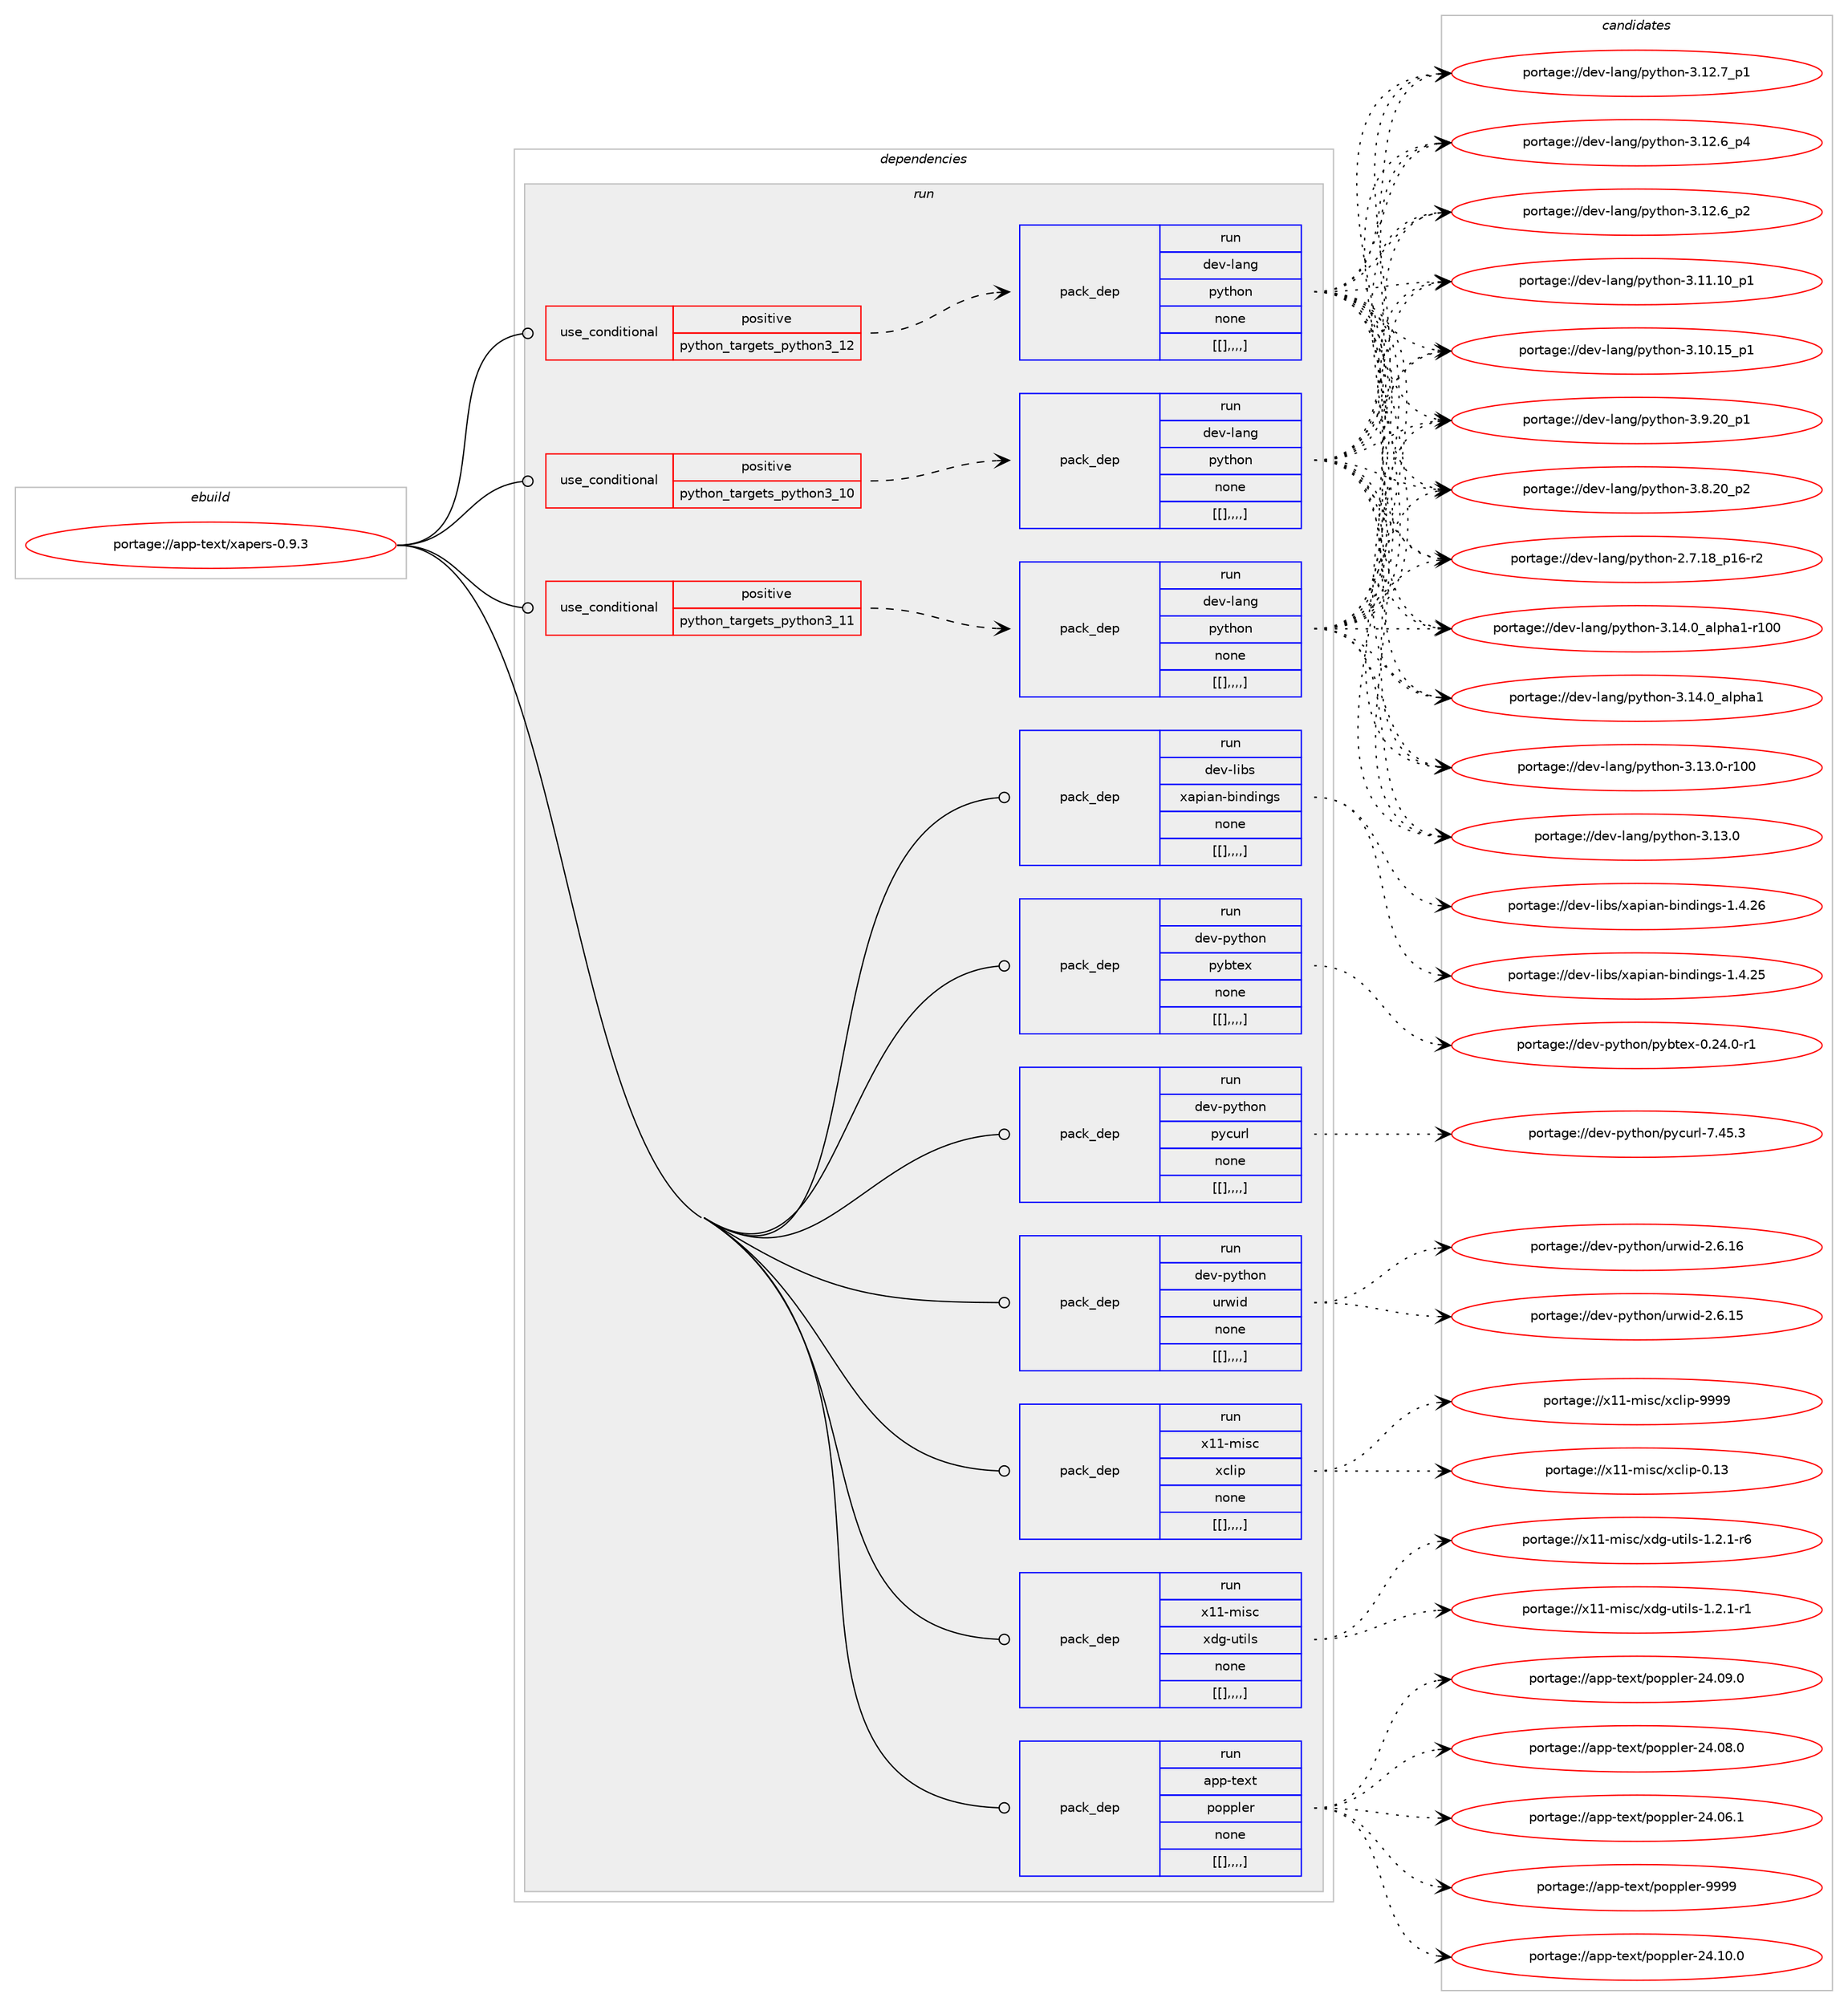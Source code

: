 digraph prolog {

# *************
# Graph options
# *************

newrank=true;
concentrate=true;
compound=true;
graph [rankdir=LR,fontname=Helvetica,fontsize=10,ranksep=1.5];#, ranksep=2.5, nodesep=0.2];
edge  [arrowhead=vee];
node  [fontname=Helvetica,fontsize=10];

# **********
# The ebuild
# **********

subgraph cluster_leftcol {
color=gray;
label=<<i>ebuild</i>>;
id [label="portage://app-text/xapers-0.9.3", color=red, width=4, href="../app-text/xapers-0.9.3.svg"];
}

# ****************
# The dependencies
# ****************

subgraph cluster_midcol {
color=gray;
label=<<i>dependencies</i>>;
subgraph cluster_compile {
fillcolor="#eeeeee";
style=filled;
label=<<i>compile</i>>;
}
subgraph cluster_compileandrun {
fillcolor="#eeeeee";
style=filled;
label=<<i>compile and run</i>>;
}
subgraph cluster_run {
fillcolor="#eeeeee";
style=filled;
label=<<i>run</i>>;
subgraph cond17280 {
dependency61869 [label=<<TABLE BORDER="0" CELLBORDER="1" CELLSPACING="0" CELLPADDING="4"><TR><TD ROWSPAN="3" CELLPADDING="10">use_conditional</TD></TR><TR><TD>positive</TD></TR><TR><TD>python_targets_python3_10</TD></TR></TABLE>>, shape=none, color=red];
subgraph pack44023 {
dependency61892 [label=<<TABLE BORDER="0" CELLBORDER="1" CELLSPACING="0" CELLPADDING="4" WIDTH="220"><TR><TD ROWSPAN="6" CELLPADDING="30">pack_dep</TD></TR><TR><TD WIDTH="110">run</TD></TR><TR><TD>dev-lang</TD></TR><TR><TD>python</TD></TR><TR><TD>none</TD></TR><TR><TD>[[],,,,]</TD></TR></TABLE>>, shape=none, color=blue];
}
dependency61869:e -> dependency61892:w [weight=20,style="dashed",arrowhead="vee"];
}
id:e -> dependency61869:w [weight=20,style="solid",arrowhead="odot"];
subgraph cond17289 {
dependency61939 [label=<<TABLE BORDER="0" CELLBORDER="1" CELLSPACING="0" CELLPADDING="4"><TR><TD ROWSPAN="3" CELLPADDING="10">use_conditional</TD></TR><TR><TD>positive</TD></TR><TR><TD>python_targets_python3_11</TD></TR></TABLE>>, shape=none, color=red];
subgraph pack44089 {
dependency61960 [label=<<TABLE BORDER="0" CELLBORDER="1" CELLSPACING="0" CELLPADDING="4" WIDTH="220"><TR><TD ROWSPAN="6" CELLPADDING="30">pack_dep</TD></TR><TR><TD WIDTH="110">run</TD></TR><TR><TD>dev-lang</TD></TR><TR><TD>python</TD></TR><TR><TD>none</TD></TR><TR><TD>[[],,,,]</TD></TR></TABLE>>, shape=none, color=blue];
}
dependency61939:e -> dependency61960:w [weight=20,style="dashed",arrowhead="vee"];
}
id:e -> dependency61939:w [weight=20,style="solid",arrowhead="odot"];
subgraph cond17307 {
dependency62055 [label=<<TABLE BORDER="0" CELLBORDER="1" CELLSPACING="0" CELLPADDING="4"><TR><TD ROWSPAN="3" CELLPADDING="10">use_conditional</TD></TR><TR><TD>positive</TD></TR><TR><TD>python_targets_python3_12</TD></TR></TABLE>>, shape=none, color=red];
subgraph pack44160 {
dependency62057 [label=<<TABLE BORDER="0" CELLBORDER="1" CELLSPACING="0" CELLPADDING="4" WIDTH="220"><TR><TD ROWSPAN="6" CELLPADDING="30">pack_dep</TD></TR><TR><TD WIDTH="110">run</TD></TR><TR><TD>dev-lang</TD></TR><TR><TD>python</TD></TR><TR><TD>none</TD></TR><TR><TD>[[],,,,]</TD></TR></TABLE>>, shape=none, color=blue];
}
dependency62055:e -> dependency62057:w [weight=20,style="dashed",arrowhead="vee"];
}
id:e -> dependency62055:w [weight=20,style="solid",arrowhead="odot"];
subgraph pack44164 {
dependency62077 [label=<<TABLE BORDER="0" CELLBORDER="1" CELLSPACING="0" CELLPADDING="4" WIDTH="220"><TR><TD ROWSPAN="6" CELLPADDING="30">pack_dep</TD></TR><TR><TD WIDTH="110">run</TD></TR><TR><TD>app-text</TD></TR><TR><TD>poppler</TD></TR><TR><TD>none</TD></TR><TR><TD>[[],,,,]</TD></TR></TABLE>>, shape=none, color=blue];
}
id:e -> dependency62077:w [weight=20,style="solid",arrowhead="odot"];
subgraph pack44186 {
dependency62080 [label=<<TABLE BORDER="0" CELLBORDER="1" CELLSPACING="0" CELLPADDING="4" WIDTH="220"><TR><TD ROWSPAN="6" CELLPADDING="30">pack_dep</TD></TR><TR><TD WIDTH="110">run</TD></TR><TR><TD>dev-libs</TD></TR><TR><TD>xapian-bindings</TD></TR><TR><TD>none</TD></TR><TR><TD>[[],,,,]</TD></TR></TABLE>>, shape=none, color=blue];
}
id:e -> dependency62080:w [weight=20,style="solid",arrowhead="odot"];
subgraph pack44188 {
dependency62083 [label=<<TABLE BORDER="0" CELLBORDER="1" CELLSPACING="0" CELLPADDING="4" WIDTH="220"><TR><TD ROWSPAN="6" CELLPADDING="30">pack_dep</TD></TR><TR><TD WIDTH="110">run</TD></TR><TR><TD>dev-python</TD></TR><TR><TD>pybtex</TD></TR><TR><TD>none</TD></TR><TR><TD>[[],,,,]</TD></TR></TABLE>>, shape=none, color=blue];
}
id:e -> dependency62083:w [weight=20,style="solid",arrowhead="odot"];
subgraph pack44219 {
dependency62131 [label=<<TABLE BORDER="0" CELLBORDER="1" CELLSPACING="0" CELLPADDING="4" WIDTH="220"><TR><TD ROWSPAN="6" CELLPADDING="30">pack_dep</TD></TR><TR><TD WIDTH="110">run</TD></TR><TR><TD>dev-python</TD></TR><TR><TD>pycurl</TD></TR><TR><TD>none</TD></TR><TR><TD>[[],,,,]</TD></TR></TABLE>>, shape=none, color=blue];
}
id:e -> dependency62131:w [weight=20,style="solid",arrowhead="odot"];
subgraph pack44226 {
dependency62139 [label=<<TABLE BORDER="0" CELLBORDER="1" CELLSPACING="0" CELLPADDING="4" WIDTH="220"><TR><TD ROWSPAN="6" CELLPADDING="30">pack_dep</TD></TR><TR><TD WIDTH="110">run</TD></TR><TR><TD>dev-python</TD></TR><TR><TD>urwid</TD></TR><TR><TD>none</TD></TR><TR><TD>[[],,,,]</TD></TR></TABLE>>, shape=none, color=blue];
}
id:e -> dependency62139:w [weight=20,style="solid",arrowhead="odot"];
subgraph pack44261 {
dependency62179 [label=<<TABLE BORDER="0" CELLBORDER="1" CELLSPACING="0" CELLPADDING="4" WIDTH="220"><TR><TD ROWSPAN="6" CELLPADDING="30">pack_dep</TD></TR><TR><TD WIDTH="110">run</TD></TR><TR><TD>x11-misc</TD></TR><TR><TD>xclip</TD></TR><TR><TD>none</TD></TR><TR><TD>[[],,,,]</TD></TR></TABLE>>, shape=none, color=blue];
}
id:e -> dependency62179:w [weight=20,style="solid",arrowhead="odot"];
subgraph pack44277 {
dependency62226 [label=<<TABLE BORDER="0" CELLBORDER="1" CELLSPACING="0" CELLPADDING="4" WIDTH="220"><TR><TD ROWSPAN="6" CELLPADDING="30">pack_dep</TD></TR><TR><TD WIDTH="110">run</TD></TR><TR><TD>x11-misc</TD></TR><TR><TD>xdg-utils</TD></TR><TR><TD>none</TD></TR><TR><TD>[[],,,,]</TD></TR></TABLE>>, shape=none, color=blue];
}
id:e -> dependency62226:w [weight=20,style="solid",arrowhead="odot"];
}
}

# **************
# The candidates
# **************

subgraph cluster_choices {
rank=same;
color=gray;
label=<<i>candidates</i>>;

subgraph choice42558 {
color=black;
nodesep=1;
choice100101118451089711010347112121116104111110455146495246489597108112104974945114494848 [label="portage://dev-lang/python-3.14.0_alpha1-r100", color=red, width=4,href="../dev-lang/python-3.14.0_alpha1-r100.svg"];
choice1001011184510897110103471121211161041111104551464952464895971081121049749 [label="portage://dev-lang/python-3.14.0_alpha1", color=red, width=4,href="../dev-lang/python-3.14.0_alpha1.svg"];
choice1001011184510897110103471121211161041111104551464951464845114494848 [label="portage://dev-lang/python-3.13.0-r100", color=red, width=4,href="../dev-lang/python-3.13.0-r100.svg"];
choice10010111845108971101034711212111610411111045514649514648 [label="portage://dev-lang/python-3.13.0", color=red, width=4,href="../dev-lang/python-3.13.0.svg"];
choice100101118451089711010347112121116104111110455146495046559511249 [label="portage://dev-lang/python-3.12.7_p1", color=red, width=4,href="../dev-lang/python-3.12.7_p1.svg"];
choice100101118451089711010347112121116104111110455146495046549511252 [label="portage://dev-lang/python-3.12.6_p4", color=red, width=4,href="../dev-lang/python-3.12.6_p4.svg"];
choice100101118451089711010347112121116104111110455146495046549511250 [label="portage://dev-lang/python-3.12.6_p2", color=red, width=4,href="../dev-lang/python-3.12.6_p2.svg"];
choice10010111845108971101034711212111610411111045514649494649489511249 [label="portage://dev-lang/python-3.11.10_p1", color=red, width=4,href="../dev-lang/python-3.11.10_p1.svg"];
choice10010111845108971101034711212111610411111045514649484649539511249 [label="portage://dev-lang/python-3.10.15_p1", color=red, width=4,href="../dev-lang/python-3.10.15_p1.svg"];
choice100101118451089711010347112121116104111110455146574650489511249 [label="portage://dev-lang/python-3.9.20_p1", color=red, width=4,href="../dev-lang/python-3.9.20_p1.svg"];
choice100101118451089711010347112121116104111110455146564650489511250 [label="portage://dev-lang/python-3.8.20_p2", color=red, width=4,href="../dev-lang/python-3.8.20_p2.svg"];
choice100101118451089711010347112121116104111110455046554649569511249544511450 [label="portage://dev-lang/python-2.7.18_p16-r2", color=red, width=4,href="../dev-lang/python-2.7.18_p16-r2.svg"];
dependency61892:e -> choice100101118451089711010347112121116104111110455146495246489597108112104974945114494848:w [style=dotted,weight="100"];
dependency61892:e -> choice1001011184510897110103471121211161041111104551464952464895971081121049749:w [style=dotted,weight="100"];
dependency61892:e -> choice1001011184510897110103471121211161041111104551464951464845114494848:w [style=dotted,weight="100"];
dependency61892:e -> choice10010111845108971101034711212111610411111045514649514648:w [style=dotted,weight="100"];
dependency61892:e -> choice100101118451089711010347112121116104111110455146495046559511249:w [style=dotted,weight="100"];
dependency61892:e -> choice100101118451089711010347112121116104111110455146495046549511252:w [style=dotted,weight="100"];
dependency61892:e -> choice100101118451089711010347112121116104111110455146495046549511250:w [style=dotted,weight="100"];
dependency61892:e -> choice10010111845108971101034711212111610411111045514649494649489511249:w [style=dotted,weight="100"];
dependency61892:e -> choice10010111845108971101034711212111610411111045514649484649539511249:w [style=dotted,weight="100"];
dependency61892:e -> choice100101118451089711010347112121116104111110455146574650489511249:w [style=dotted,weight="100"];
dependency61892:e -> choice100101118451089711010347112121116104111110455146564650489511250:w [style=dotted,weight="100"];
dependency61892:e -> choice100101118451089711010347112121116104111110455046554649569511249544511450:w [style=dotted,weight="100"];
}
subgraph choice42566 {
color=black;
nodesep=1;
choice100101118451089711010347112121116104111110455146495246489597108112104974945114494848 [label="portage://dev-lang/python-3.14.0_alpha1-r100", color=red, width=4,href="../dev-lang/python-3.14.0_alpha1-r100.svg"];
choice1001011184510897110103471121211161041111104551464952464895971081121049749 [label="portage://dev-lang/python-3.14.0_alpha1", color=red, width=4,href="../dev-lang/python-3.14.0_alpha1.svg"];
choice1001011184510897110103471121211161041111104551464951464845114494848 [label="portage://dev-lang/python-3.13.0-r100", color=red, width=4,href="../dev-lang/python-3.13.0-r100.svg"];
choice10010111845108971101034711212111610411111045514649514648 [label="portage://dev-lang/python-3.13.0", color=red, width=4,href="../dev-lang/python-3.13.0.svg"];
choice100101118451089711010347112121116104111110455146495046559511249 [label="portage://dev-lang/python-3.12.7_p1", color=red, width=4,href="../dev-lang/python-3.12.7_p1.svg"];
choice100101118451089711010347112121116104111110455146495046549511252 [label="portage://dev-lang/python-3.12.6_p4", color=red, width=4,href="../dev-lang/python-3.12.6_p4.svg"];
choice100101118451089711010347112121116104111110455146495046549511250 [label="portage://dev-lang/python-3.12.6_p2", color=red, width=4,href="../dev-lang/python-3.12.6_p2.svg"];
choice10010111845108971101034711212111610411111045514649494649489511249 [label="portage://dev-lang/python-3.11.10_p1", color=red, width=4,href="../dev-lang/python-3.11.10_p1.svg"];
choice10010111845108971101034711212111610411111045514649484649539511249 [label="portage://dev-lang/python-3.10.15_p1", color=red, width=4,href="../dev-lang/python-3.10.15_p1.svg"];
choice100101118451089711010347112121116104111110455146574650489511249 [label="portage://dev-lang/python-3.9.20_p1", color=red, width=4,href="../dev-lang/python-3.9.20_p1.svg"];
choice100101118451089711010347112121116104111110455146564650489511250 [label="portage://dev-lang/python-3.8.20_p2", color=red, width=4,href="../dev-lang/python-3.8.20_p2.svg"];
choice100101118451089711010347112121116104111110455046554649569511249544511450 [label="portage://dev-lang/python-2.7.18_p16-r2", color=red, width=4,href="../dev-lang/python-2.7.18_p16-r2.svg"];
dependency61960:e -> choice100101118451089711010347112121116104111110455146495246489597108112104974945114494848:w [style=dotted,weight="100"];
dependency61960:e -> choice1001011184510897110103471121211161041111104551464952464895971081121049749:w [style=dotted,weight="100"];
dependency61960:e -> choice1001011184510897110103471121211161041111104551464951464845114494848:w [style=dotted,weight="100"];
dependency61960:e -> choice10010111845108971101034711212111610411111045514649514648:w [style=dotted,weight="100"];
dependency61960:e -> choice100101118451089711010347112121116104111110455146495046559511249:w [style=dotted,weight="100"];
dependency61960:e -> choice100101118451089711010347112121116104111110455146495046549511252:w [style=dotted,weight="100"];
dependency61960:e -> choice100101118451089711010347112121116104111110455146495046549511250:w [style=dotted,weight="100"];
dependency61960:e -> choice10010111845108971101034711212111610411111045514649494649489511249:w [style=dotted,weight="100"];
dependency61960:e -> choice10010111845108971101034711212111610411111045514649484649539511249:w [style=dotted,weight="100"];
dependency61960:e -> choice100101118451089711010347112121116104111110455146574650489511249:w [style=dotted,weight="100"];
dependency61960:e -> choice100101118451089711010347112121116104111110455146564650489511250:w [style=dotted,weight="100"];
dependency61960:e -> choice100101118451089711010347112121116104111110455046554649569511249544511450:w [style=dotted,weight="100"];
}
subgraph choice42581 {
color=black;
nodesep=1;
choice100101118451089711010347112121116104111110455146495246489597108112104974945114494848 [label="portage://dev-lang/python-3.14.0_alpha1-r100", color=red, width=4,href="../dev-lang/python-3.14.0_alpha1-r100.svg"];
choice1001011184510897110103471121211161041111104551464952464895971081121049749 [label="portage://dev-lang/python-3.14.0_alpha1", color=red, width=4,href="../dev-lang/python-3.14.0_alpha1.svg"];
choice1001011184510897110103471121211161041111104551464951464845114494848 [label="portage://dev-lang/python-3.13.0-r100", color=red, width=4,href="../dev-lang/python-3.13.0-r100.svg"];
choice10010111845108971101034711212111610411111045514649514648 [label="portage://dev-lang/python-3.13.0", color=red, width=4,href="../dev-lang/python-3.13.0.svg"];
choice100101118451089711010347112121116104111110455146495046559511249 [label="portage://dev-lang/python-3.12.7_p1", color=red, width=4,href="../dev-lang/python-3.12.7_p1.svg"];
choice100101118451089711010347112121116104111110455146495046549511252 [label="portage://dev-lang/python-3.12.6_p4", color=red, width=4,href="../dev-lang/python-3.12.6_p4.svg"];
choice100101118451089711010347112121116104111110455146495046549511250 [label="portage://dev-lang/python-3.12.6_p2", color=red, width=4,href="../dev-lang/python-3.12.6_p2.svg"];
choice10010111845108971101034711212111610411111045514649494649489511249 [label="portage://dev-lang/python-3.11.10_p1", color=red, width=4,href="../dev-lang/python-3.11.10_p1.svg"];
choice10010111845108971101034711212111610411111045514649484649539511249 [label="portage://dev-lang/python-3.10.15_p1", color=red, width=4,href="../dev-lang/python-3.10.15_p1.svg"];
choice100101118451089711010347112121116104111110455146574650489511249 [label="portage://dev-lang/python-3.9.20_p1", color=red, width=4,href="../dev-lang/python-3.9.20_p1.svg"];
choice100101118451089711010347112121116104111110455146564650489511250 [label="portage://dev-lang/python-3.8.20_p2", color=red, width=4,href="../dev-lang/python-3.8.20_p2.svg"];
choice100101118451089711010347112121116104111110455046554649569511249544511450 [label="portage://dev-lang/python-2.7.18_p16-r2", color=red, width=4,href="../dev-lang/python-2.7.18_p16-r2.svg"];
dependency62057:e -> choice100101118451089711010347112121116104111110455146495246489597108112104974945114494848:w [style=dotted,weight="100"];
dependency62057:e -> choice1001011184510897110103471121211161041111104551464952464895971081121049749:w [style=dotted,weight="100"];
dependency62057:e -> choice1001011184510897110103471121211161041111104551464951464845114494848:w [style=dotted,weight="100"];
dependency62057:e -> choice10010111845108971101034711212111610411111045514649514648:w [style=dotted,weight="100"];
dependency62057:e -> choice100101118451089711010347112121116104111110455146495046559511249:w [style=dotted,weight="100"];
dependency62057:e -> choice100101118451089711010347112121116104111110455146495046549511252:w [style=dotted,weight="100"];
dependency62057:e -> choice100101118451089711010347112121116104111110455146495046549511250:w [style=dotted,weight="100"];
dependency62057:e -> choice10010111845108971101034711212111610411111045514649494649489511249:w [style=dotted,weight="100"];
dependency62057:e -> choice10010111845108971101034711212111610411111045514649484649539511249:w [style=dotted,weight="100"];
dependency62057:e -> choice100101118451089711010347112121116104111110455146574650489511249:w [style=dotted,weight="100"];
dependency62057:e -> choice100101118451089711010347112121116104111110455146564650489511250:w [style=dotted,weight="100"];
dependency62057:e -> choice100101118451089711010347112121116104111110455046554649569511249544511450:w [style=dotted,weight="100"];
}
subgraph choice42589 {
color=black;
nodesep=1;
choice9711211245116101120116471121111121121081011144557575757 [label="portage://app-text/poppler-9999", color=red, width=4,href="../app-text/poppler-9999.svg"];
choice9711211245116101120116471121111121121081011144550524649484648 [label="portage://app-text/poppler-24.10.0", color=red, width=4,href="../app-text/poppler-24.10.0.svg"];
choice9711211245116101120116471121111121121081011144550524648574648 [label="portage://app-text/poppler-24.09.0", color=red, width=4,href="../app-text/poppler-24.09.0.svg"];
choice9711211245116101120116471121111121121081011144550524648564648 [label="portage://app-text/poppler-24.08.0", color=red, width=4,href="../app-text/poppler-24.08.0.svg"];
choice9711211245116101120116471121111121121081011144550524648544649 [label="portage://app-text/poppler-24.06.1", color=red, width=4,href="../app-text/poppler-24.06.1.svg"];
dependency62077:e -> choice9711211245116101120116471121111121121081011144557575757:w [style=dotted,weight="100"];
dependency62077:e -> choice9711211245116101120116471121111121121081011144550524649484648:w [style=dotted,weight="100"];
dependency62077:e -> choice9711211245116101120116471121111121121081011144550524648574648:w [style=dotted,weight="100"];
dependency62077:e -> choice9711211245116101120116471121111121121081011144550524648564648:w [style=dotted,weight="100"];
dependency62077:e -> choice9711211245116101120116471121111121121081011144550524648544649:w [style=dotted,weight="100"];
}
subgraph choice42592 {
color=black;
nodesep=1;
choice1001011184510810598115471209711210597110459810511010010511010311545494652465054 [label="portage://dev-libs/xapian-bindings-1.4.26", color=red, width=4,href="../dev-libs/xapian-bindings-1.4.26.svg"];
choice1001011184510810598115471209711210597110459810511010010511010311545494652465053 [label="portage://dev-libs/xapian-bindings-1.4.25", color=red, width=4,href="../dev-libs/xapian-bindings-1.4.25.svg"];
dependency62080:e -> choice1001011184510810598115471209711210597110459810511010010511010311545494652465054:w [style=dotted,weight="100"];
dependency62080:e -> choice1001011184510810598115471209711210597110459810511010010511010311545494652465053:w [style=dotted,weight="100"];
}
subgraph choice42595 {
color=black;
nodesep=1;
choice100101118451121211161041111104711212198116101120454846505246484511449 [label="portage://dev-python/pybtex-0.24.0-r1", color=red, width=4,href="../dev-python/pybtex-0.24.0-r1.svg"];
dependency62083:e -> choice100101118451121211161041111104711212198116101120454846505246484511449:w [style=dotted,weight="100"];
}
subgraph choice42616 {
color=black;
nodesep=1;
choice10010111845112121116104111110471121219911711410845554652534651 [label="portage://dev-python/pycurl-7.45.3", color=red, width=4,href="../dev-python/pycurl-7.45.3.svg"];
dependency62131:e -> choice10010111845112121116104111110471121219911711410845554652534651:w [style=dotted,weight="100"];
}
subgraph choice42618 {
color=black;
nodesep=1;
choice100101118451121211161041111104711711411910510045504654464954 [label="portage://dev-python/urwid-2.6.16", color=red, width=4,href="../dev-python/urwid-2.6.16.svg"];
choice100101118451121211161041111104711711411910510045504654464953 [label="portage://dev-python/urwid-2.6.15", color=red, width=4,href="../dev-python/urwid-2.6.15.svg"];
dependency62139:e -> choice100101118451121211161041111104711711411910510045504654464954:w [style=dotted,weight="100"];
dependency62139:e -> choice100101118451121211161041111104711711411910510045504654464953:w [style=dotted,weight="100"];
}
subgraph choice42619 {
color=black;
nodesep=1;
choice1204949451091051159947120991081051124557575757 [label="portage://x11-misc/xclip-9999", color=red, width=4,href="../x11-misc/xclip-9999.svg"];
choice1204949451091051159947120991081051124548464951 [label="portage://x11-misc/xclip-0.13", color=red, width=4,href="../x11-misc/xclip-0.13.svg"];
dependency62179:e -> choice1204949451091051159947120991081051124557575757:w [style=dotted,weight="100"];
dependency62179:e -> choice1204949451091051159947120991081051124548464951:w [style=dotted,weight="100"];
}
subgraph choice42622 {
color=black;
nodesep=1;
choice1204949451091051159947120100103451171161051081154549465046494511454 [label="portage://x11-misc/xdg-utils-1.2.1-r6", color=red, width=4,href="../x11-misc/xdg-utils-1.2.1-r6.svg"];
choice1204949451091051159947120100103451171161051081154549465046494511449 [label="portage://x11-misc/xdg-utils-1.2.1-r1", color=red, width=4,href="../x11-misc/xdg-utils-1.2.1-r1.svg"];
dependency62226:e -> choice1204949451091051159947120100103451171161051081154549465046494511454:w [style=dotted,weight="100"];
dependency62226:e -> choice1204949451091051159947120100103451171161051081154549465046494511449:w [style=dotted,weight="100"];
}
}

}
